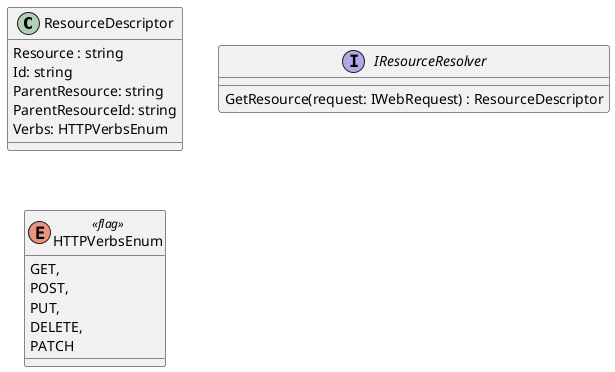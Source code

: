 @startuml
class ResourceDescriptor {
    Resource : string
    Id: string
    ParentResource: string
    ParentResourceId: string
    Verbs: HTTPVerbsEnum
}

interface IResourceResolver {
    GetResource(request: IWebRequest) : ResourceDescriptor
}

enum HTTPVerbsEnum <<flag>>{
    GET,
    POST,
    PUT,
    DELETE,
    PATCH
}
@enduml